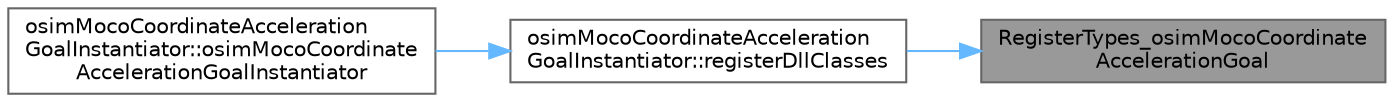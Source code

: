 digraph "RegisterTypes_osimMocoCoordinateAccelerationGoal"
{
 // LATEX_PDF_SIZE
  bgcolor="transparent";
  edge [fontname=Helvetica,fontsize=10,labelfontname=Helvetica,labelfontsize=10];
  node [fontname=Helvetica,fontsize=10,shape=box,height=0.2,width=0.4];
  rankdir="RL";
  Node1 [id="Node000001",label="RegisterTypes_osimMocoCoordinate\lAccelerationGoal",height=0.2,width=0.4,color="gray40", fillcolor="grey60", style="filled", fontcolor="black",tooltip=" "];
  Node1 -> Node2 [id="edge1_Node000001_Node000002",dir="back",color="steelblue1",style="solid",tooltip=" "];
  Node2 [id="Node000002",label="osimMocoCoordinateAcceleration\lGoalInstantiator::registerDllClasses",height=0.2,width=0.4,color="grey40", fillcolor="white", style="filled",URL="$classosim_moco_coordinate_acceleration_goal_instantiator.html#a6a9f3524a98908a52ee811ee1b3e7471",tooltip=" "];
  Node2 -> Node3 [id="edge2_Node000002_Node000003",dir="back",color="steelblue1",style="solid",tooltip=" "];
  Node3 [id="Node000003",label="osimMocoCoordinateAcceleration\lGoalInstantiator::osimMocoCoordinate\lAccelerationGoalInstantiator",height=0.2,width=0.4,color="grey40", fillcolor="white", style="filled",URL="$classosim_moco_coordinate_acceleration_goal_instantiator.html#aefbe90a9cbbd386a486db1a4b2491f88",tooltip=" "];
}
